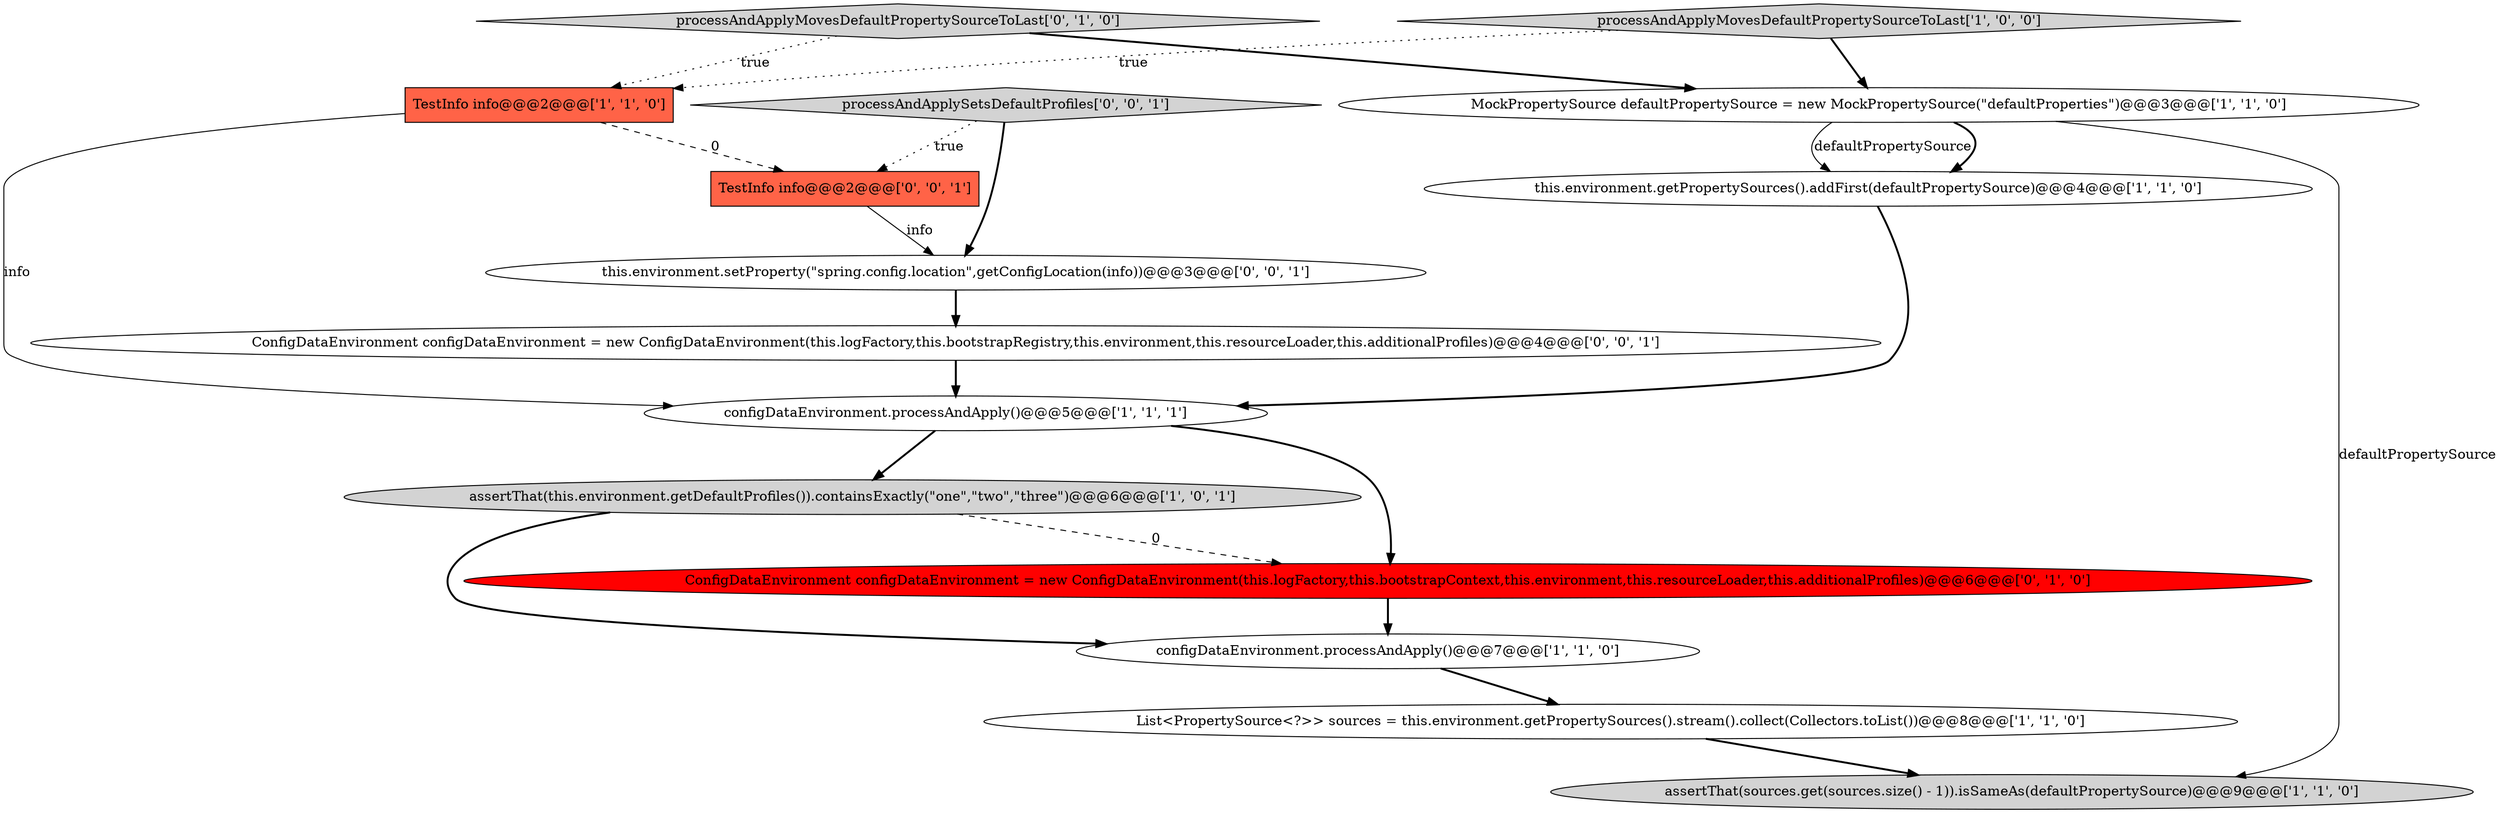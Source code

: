 digraph {
11 [style = filled, label = "this.environment.setProperty(\"spring.config.location\",getConfigLocation(info))@@@3@@@['0', '0', '1']", fillcolor = white, shape = ellipse image = "AAA0AAABBB3BBB"];
8 [style = filled, label = "List<PropertySource<?>> sources = this.environment.getPropertySources().stream().collect(Collectors.toList())@@@8@@@['1', '1', '0']", fillcolor = white, shape = ellipse image = "AAA0AAABBB1BBB"];
9 [style = filled, label = "ConfigDataEnvironment configDataEnvironment = new ConfigDataEnvironment(this.logFactory,this.bootstrapContext,this.environment,this.resourceLoader,this.additionalProfiles)@@@6@@@['0', '1', '0']", fillcolor = red, shape = ellipse image = "AAA1AAABBB2BBB"];
13 [style = filled, label = "ConfigDataEnvironment configDataEnvironment = new ConfigDataEnvironment(this.logFactory,this.bootstrapRegistry,this.environment,this.resourceLoader,this.additionalProfiles)@@@4@@@['0', '0', '1']", fillcolor = white, shape = ellipse image = "AAA0AAABBB3BBB"];
3 [style = filled, label = "TestInfo info@@@2@@@['1', '1', '0']", fillcolor = tomato, shape = box image = "AAA0AAABBB1BBB"];
10 [style = filled, label = "processAndApplyMovesDefaultPropertySourceToLast['0', '1', '0']", fillcolor = lightgray, shape = diamond image = "AAA0AAABBB2BBB"];
5 [style = filled, label = "this.environment.getPropertySources().addFirst(defaultPropertySource)@@@4@@@['1', '1', '0']", fillcolor = white, shape = ellipse image = "AAA0AAABBB1BBB"];
12 [style = filled, label = "TestInfo info@@@2@@@['0', '0', '1']", fillcolor = tomato, shape = box image = "AAA0AAABBB3BBB"];
4 [style = filled, label = "MockPropertySource defaultPropertySource = new MockPropertySource(\"defaultProperties\")@@@3@@@['1', '1', '0']", fillcolor = white, shape = ellipse image = "AAA0AAABBB1BBB"];
1 [style = filled, label = "configDataEnvironment.processAndApply()@@@7@@@['1', '1', '0']", fillcolor = white, shape = ellipse image = "AAA0AAABBB1BBB"];
2 [style = filled, label = "assertThat(this.environment.getDefaultProfiles()).containsExactly(\"one\",\"two\",\"three\")@@@6@@@['1', '0', '1']", fillcolor = lightgray, shape = ellipse image = "AAA0AAABBB1BBB"];
14 [style = filled, label = "processAndApplySetsDefaultProfiles['0', '0', '1']", fillcolor = lightgray, shape = diamond image = "AAA0AAABBB3BBB"];
6 [style = filled, label = "processAndApplyMovesDefaultPropertySourceToLast['1', '0', '0']", fillcolor = lightgray, shape = diamond image = "AAA0AAABBB1BBB"];
0 [style = filled, label = "assertThat(sources.get(sources.size() - 1)).isSameAs(defaultPropertySource)@@@9@@@['1', '1', '0']", fillcolor = lightgray, shape = ellipse image = "AAA0AAABBB1BBB"];
7 [style = filled, label = "configDataEnvironment.processAndApply()@@@5@@@['1', '1', '1']", fillcolor = white, shape = ellipse image = "AAA0AAABBB1BBB"];
3->7 [style = solid, label="info"];
4->0 [style = solid, label="defaultPropertySource"];
1->8 [style = bold, label=""];
14->12 [style = dotted, label="true"];
12->11 [style = solid, label="info"];
2->1 [style = bold, label=""];
10->3 [style = dotted, label="true"];
4->5 [style = solid, label="defaultPropertySource"];
8->0 [style = bold, label=""];
7->9 [style = bold, label=""];
6->4 [style = bold, label=""];
3->12 [style = dashed, label="0"];
2->9 [style = dashed, label="0"];
7->2 [style = bold, label=""];
13->7 [style = bold, label=""];
11->13 [style = bold, label=""];
10->4 [style = bold, label=""];
5->7 [style = bold, label=""];
9->1 [style = bold, label=""];
6->3 [style = dotted, label="true"];
14->11 [style = bold, label=""];
4->5 [style = bold, label=""];
}
